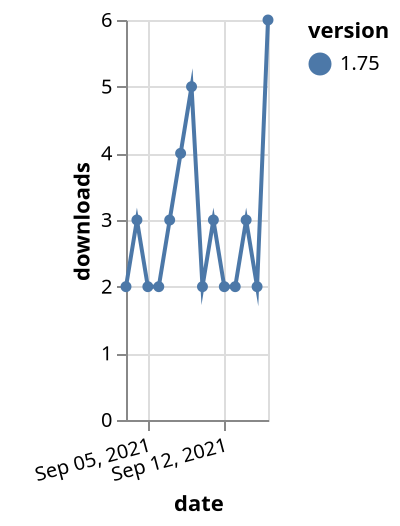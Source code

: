 {"$schema": "https://vega.github.io/schema/vega-lite/v5.json", "description": "A simple bar chart with embedded data.", "data": {"values": [{"date": "2021-09-03", "total": 3380, "delta": 2, "version": "1.75"}, {"date": "2021-09-04", "total": 3383, "delta": 3, "version": "1.75"}, {"date": "2021-09-05", "total": 3385, "delta": 2, "version": "1.75"}, {"date": "2021-09-06", "total": 3387, "delta": 2, "version": "1.75"}, {"date": "2021-09-07", "total": 3390, "delta": 3, "version": "1.75"}, {"date": "2021-09-08", "total": 3394, "delta": 4, "version": "1.75"}, {"date": "2021-09-09", "total": 3399, "delta": 5, "version": "1.75"}, {"date": "2021-09-10", "total": 3401, "delta": 2, "version": "1.75"}, {"date": "2021-09-11", "total": 3404, "delta": 3, "version": "1.75"}, {"date": "2021-09-12", "total": 3406, "delta": 2, "version": "1.75"}, {"date": "2021-09-13", "total": 3408, "delta": 2, "version": "1.75"}, {"date": "2021-09-14", "total": 3411, "delta": 3, "version": "1.75"}, {"date": "2021-09-15", "total": 3413, "delta": 2, "version": "1.75"}, {"date": "2021-09-16", "total": 3419, "delta": 6, "version": "1.75"}]}, "width": "container", "mark": {"type": "line", "point": {"filled": true}}, "encoding": {"x": {"field": "date", "type": "temporal", "timeUnit": "yearmonthdate", "title": "date", "axis": {"labelAngle": -15}}, "y": {"field": "delta", "type": "quantitative", "title": "downloads"}, "color": {"field": "version", "type": "nominal"}, "tooltip": {"field": "delta"}}}